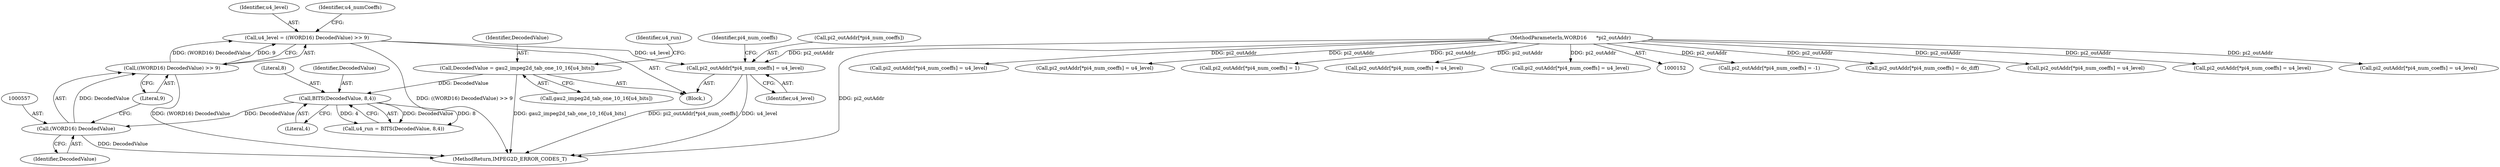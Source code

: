 digraph "0_Android_8b4ed5a23175b7ffa56eea4678db7287f825e985@array" {
"1000577" [label="(Call,pi2_outAddr[*pi4_num_coeffs] = u4_level)"];
"1000553" [label="(Call,u4_level = ((WORD16) DecodedValue) >> 9)"];
"1000555" [label="(Call,((WORD16) DecodedValue) >> 9)"];
"1000556" [label="(Call,(WORD16) DecodedValue)"];
"1000549" [label="(Call,BITS(DecodedValue, 8,4))"];
"1000542" [label="(Call,DecodedValue = gau2_impeg2d_tab_one_10_16[u4_bits])"];
"1000154" [label="(MethodParameterIn,WORD16      *pi2_outAddr)"];
"1000558" [label="(Identifier,DecodedValue)"];
"1000551" [label="(Literal,8)"];
"1000578" [label="(Call,pi2_outAddr[*pi4_num_coeffs])"];
"1000554" [label="(Identifier,u4_level)"];
"1000542" [label="(Call,DecodedValue = gau2_impeg2d_tab_one_10_16[u4_bits])"];
"1000543" [label="(Identifier,DecodedValue)"];
"1000347" [label="(Call,pi2_outAddr[*pi4_num_coeffs] = -1)"];
"1000561" [label="(Identifier,u4_numCoeffs)"];
"1001064" [label="(MethodReturn,IMPEG2D_ERROR_CODES_T)"];
"1000548" [label="(Identifier,u4_run)"];
"1000303" [label="(Call,pi2_outAddr[*pi4_num_coeffs] = dc_diff)"];
"1000467" [label="(Call,pi2_outAddr[*pi4_num_coeffs] = u4_level)"];
"1000559" [label="(Literal,9)"];
"1000950" [label="(Call,pi2_outAddr[*pi4_num_coeffs] = u4_level)"];
"1000636" [label="(Call,pi2_outAddr[*pi4_num_coeffs] = u4_level)"];
"1000553" [label="(Call,u4_level = ((WORD16) DecodedValue) >> 9)"];
"1000794" [label="(Call,pi2_outAddr[*pi4_num_coeffs] = u4_level)"];
"1000585" [label="(Identifier,pi4_num_coeffs)"];
"1000499" [label="(Block,)"];
"1000555" [label="(Call,((WORD16) DecodedValue) >> 9)"];
"1001020" [label="(Call,pi2_outAddr[*pi4_num_coeffs] = u4_level)"];
"1000552" [label="(Literal,4)"];
"1000356" [label="(Call,pi2_outAddr[*pi4_num_coeffs] = 1)"];
"1000547" [label="(Call,u4_run = BITS(DecodedValue, 8,4))"];
"1000544" [label="(Call,gau2_impeg2d_tab_one_10_16[u4_bits])"];
"1000550" [label="(Identifier,DecodedValue)"];
"1000577" [label="(Call,pi2_outAddr[*pi4_num_coeffs] = u4_level)"];
"1000556" [label="(Call,(WORD16) DecodedValue)"];
"1000582" [label="(Identifier,u4_level)"];
"1000549" [label="(Call,BITS(DecodedValue, 8,4))"];
"1000706" [label="(Call,pi2_outAddr[*pi4_num_coeffs] = u4_level)"];
"1000891" [label="(Call,pi2_outAddr[*pi4_num_coeffs] = u4_level)"];
"1000154" [label="(MethodParameterIn,WORD16      *pi2_outAddr)"];
"1000577" -> "1000499"  [label="AST: "];
"1000577" -> "1000582"  [label="CFG: "];
"1000578" -> "1000577"  [label="AST: "];
"1000582" -> "1000577"  [label="AST: "];
"1000585" -> "1000577"  [label="CFG: "];
"1000577" -> "1001064"  [label="DDG: pi2_outAddr[*pi4_num_coeffs]"];
"1000577" -> "1001064"  [label="DDG: u4_level"];
"1000553" -> "1000577"  [label="DDG: u4_level"];
"1000154" -> "1000577"  [label="DDG: pi2_outAddr"];
"1000553" -> "1000499"  [label="AST: "];
"1000553" -> "1000555"  [label="CFG: "];
"1000554" -> "1000553"  [label="AST: "];
"1000555" -> "1000553"  [label="AST: "];
"1000561" -> "1000553"  [label="CFG: "];
"1000553" -> "1001064"  [label="DDG: ((WORD16) DecodedValue) >> 9"];
"1000555" -> "1000553"  [label="DDG: (WORD16) DecodedValue"];
"1000555" -> "1000553"  [label="DDG: 9"];
"1000555" -> "1000559"  [label="CFG: "];
"1000556" -> "1000555"  [label="AST: "];
"1000559" -> "1000555"  [label="AST: "];
"1000555" -> "1001064"  [label="DDG: (WORD16) DecodedValue"];
"1000556" -> "1000555"  [label="DDG: DecodedValue"];
"1000556" -> "1000558"  [label="CFG: "];
"1000557" -> "1000556"  [label="AST: "];
"1000558" -> "1000556"  [label="AST: "];
"1000559" -> "1000556"  [label="CFG: "];
"1000556" -> "1001064"  [label="DDG: DecodedValue"];
"1000549" -> "1000556"  [label="DDG: DecodedValue"];
"1000549" -> "1000547"  [label="AST: "];
"1000549" -> "1000552"  [label="CFG: "];
"1000550" -> "1000549"  [label="AST: "];
"1000551" -> "1000549"  [label="AST: "];
"1000552" -> "1000549"  [label="AST: "];
"1000547" -> "1000549"  [label="CFG: "];
"1000549" -> "1000547"  [label="DDG: DecodedValue"];
"1000549" -> "1000547"  [label="DDG: 8"];
"1000549" -> "1000547"  [label="DDG: 4"];
"1000542" -> "1000549"  [label="DDG: DecodedValue"];
"1000542" -> "1000499"  [label="AST: "];
"1000542" -> "1000544"  [label="CFG: "];
"1000543" -> "1000542"  [label="AST: "];
"1000544" -> "1000542"  [label="AST: "];
"1000548" -> "1000542"  [label="CFG: "];
"1000542" -> "1001064"  [label="DDG: gau2_impeg2d_tab_one_10_16[u4_bits]"];
"1000154" -> "1000152"  [label="AST: "];
"1000154" -> "1001064"  [label="DDG: pi2_outAddr"];
"1000154" -> "1000303"  [label="DDG: pi2_outAddr"];
"1000154" -> "1000347"  [label="DDG: pi2_outAddr"];
"1000154" -> "1000356"  [label="DDG: pi2_outAddr"];
"1000154" -> "1000467"  [label="DDG: pi2_outAddr"];
"1000154" -> "1000636"  [label="DDG: pi2_outAddr"];
"1000154" -> "1000706"  [label="DDG: pi2_outAddr"];
"1000154" -> "1000794"  [label="DDG: pi2_outAddr"];
"1000154" -> "1000891"  [label="DDG: pi2_outAddr"];
"1000154" -> "1000950"  [label="DDG: pi2_outAddr"];
"1000154" -> "1001020"  [label="DDG: pi2_outAddr"];
}
